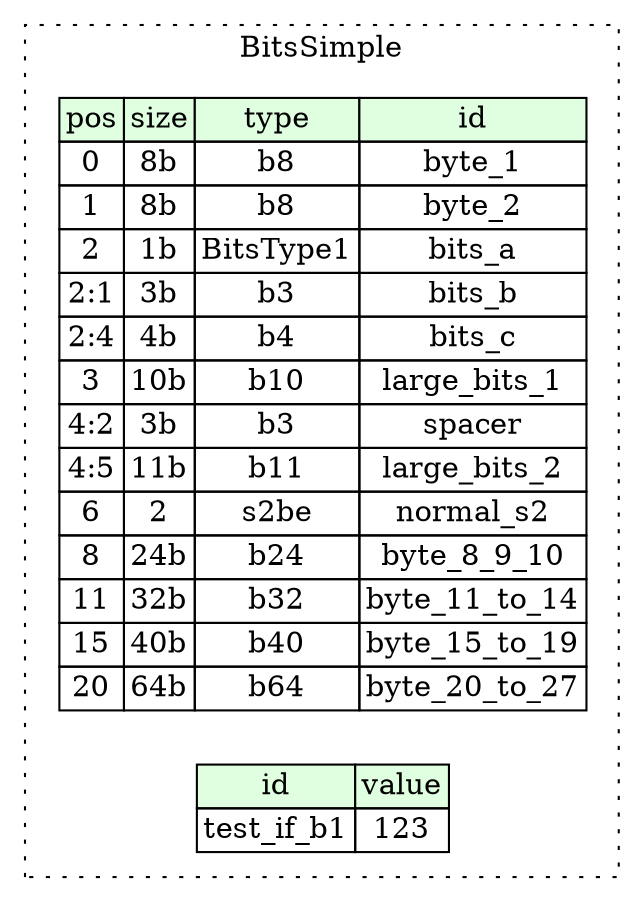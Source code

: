 digraph {
	rankdir=LR;
	node [shape=plaintext];
	subgraph cluster__bits_simple {
		label="BitsSimple";
		graph[style=dotted];

		bits_simple__seq [label=<<TABLE BORDER="0" CELLBORDER="1" CELLSPACING="0">
			<TR><TD BGCOLOR="#E0FFE0">pos</TD><TD BGCOLOR="#E0FFE0">size</TD><TD BGCOLOR="#E0FFE0">type</TD><TD BGCOLOR="#E0FFE0">id</TD></TR>
			<TR><TD PORT="byte_1_pos">0</TD><TD PORT="byte_1_size">8b</TD><TD>b8</TD><TD PORT="byte_1_type">byte_1</TD></TR>
			<TR><TD PORT="byte_2_pos">1</TD><TD PORT="byte_2_size">8b</TD><TD>b8</TD><TD PORT="byte_2_type">byte_2</TD></TR>
			<TR><TD PORT="bits_a_pos">2</TD><TD PORT="bits_a_size">1b</TD><TD>BitsType1</TD><TD PORT="bits_a_type">bits_a</TD></TR>
			<TR><TD PORT="bits_b_pos">2:1</TD><TD PORT="bits_b_size">3b</TD><TD>b3</TD><TD PORT="bits_b_type">bits_b</TD></TR>
			<TR><TD PORT="bits_c_pos">2:4</TD><TD PORT="bits_c_size">4b</TD><TD>b4</TD><TD PORT="bits_c_type">bits_c</TD></TR>
			<TR><TD PORT="large_bits_1_pos">3</TD><TD PORT="large_bits_1_size">10b</TD><TD>b10</TD><TD PORT="large_bits_1_type">large_bits_1</TD></TR>
			<TR><TD PORT="spacer_pos">4:2</TD><TD PORT="spacer_size">3b</TD><TD>b3</TD><TD PORT="spacer_type">spacer</TD></TR>
			<TR><TD PORT="large_bits_2_pos">4:5</TD><TD PORT="large_bits_2_size">11b</TD><TD>b11</TD><TD PORT="large_bits_2_type">large_bits_2</TD></TR>
			<TR><TD PORT="normal_s2_pos">6</TD><TD PORT="normal_s2_size">2</TD><TD>s2be</TD><TD PORT="normal_s2_type">normal_s2</TD></TR>
			<TR><TD PORT="byte_8_9_10_pos">8</TD><TD PORT="byte_8_9_10_size">24b</TD><TD>b24</TD><TD PORT="byte_8_9_10_type">byte_8_9_10</TD></TR>
			<TR><TD PORT="byte_11_to_14_pos">11</TD><TD PORT="byte_11_to_14_size">32b</TD><TD>b32</TD><TD PORT="byte_11_to_14_type">byte_11_to_14</TD></TR>
			<TR><TD PORT="byte_15_to_19_pos">15</TD><TD PORT="byte_15_to_19_size">40b</TD><TD>b40</TD><TD PORT="byte_15_to_19_type">byte_15_to_19</TD></TR>
			<TR><TD PORT="byte_20_to_27_pos">20</TD><TD PORT="byte_20_to_27_size">64b</TD><TD>b64</TD><TD PORT="byte_20_to_27_type">byte_20_to_27</TD></TR>
		</TABLE>>];
		bits_simple__inst__test_if_b1 [label=<<TABLE BORDER="0" CELLBORDER="1" CELLSPACING="0">
			<TR><TD BGCOLOR="#E0FFE0">id</TD><TD BGCOLOR="#E0FFE0">value</TD></TR>
			<TR><TD>test_if_b1</TD><TD>123</TD></TR>
		</TABLE>>];
	}
}
